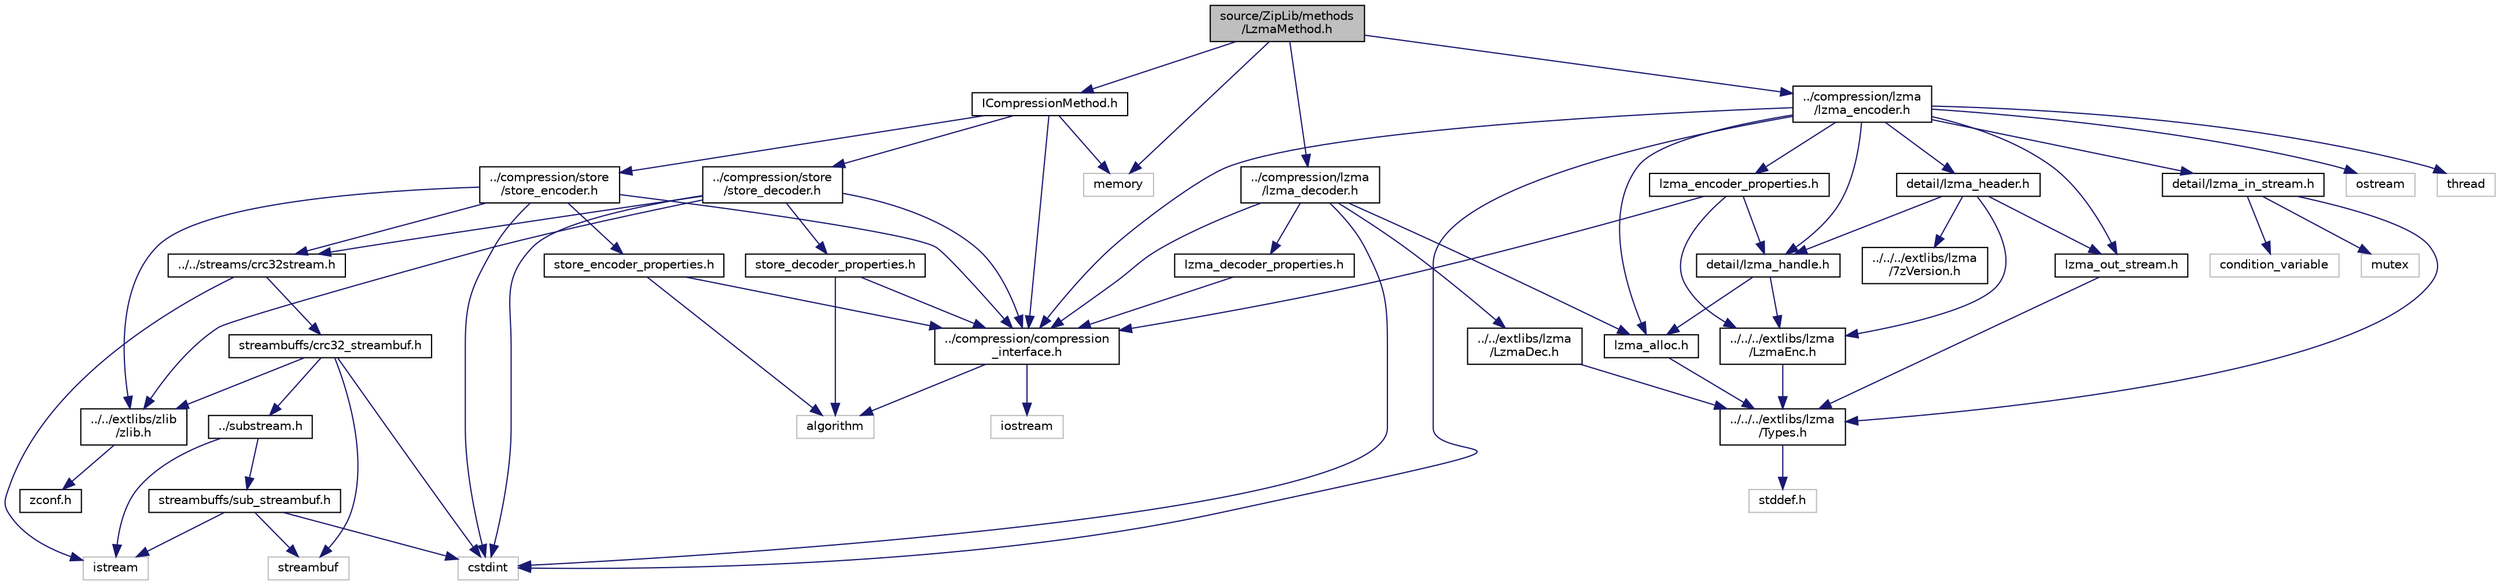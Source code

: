 digraph "source/ZipLib/methods/LzmaMethod.h"
{
 // LATEX_PDF_SIZE
  edge [fontname="Helvetica",fontsize="10",labelfontname="Helvetica",labelfontsize="10"];
  node [fontname="Helvetica",fontsize="10",shape=record];
  Node1 [label="source/ZipLib/methods\l/LzmaMethod.h",height=0.2,width=0.4,color="black", fillcolor="grey75", style="filled", fontcolor="black",tooltip=" "];
  Node1 -> Node2 [color="midnightblue",fontsize="10",style="solid"];
  Node2 [label="ICompressionMethod.h",height=0.2,width=0.4,color="black", fillcolor="white", style="filled",URL="$_i_compression_method_8h.html",tooltip=" "];
  Node2 -> Node3 [color="midnightblue",fontsize="10",style="solid"];
  Node3 [label="../compression/compression\l_interface.h",height=0.2,width=0.4,color="black", fillcolor="white", style="filled",URL="$compression__interface_8h.html",tooltip=" "];
  Node3 -> Node4 [color="midnightblue",fontsize="10",style="solid"];
  Node4 [label="iostream",height=0.2,width=0.4,color="grey75", fillcolor="white", style="filled",tooltip=" "];
  Node3 -> Node5 [color="midnightblue",fontsize="10",style="solid"];
  Node5 [label="algorithm",height=0.2,width=0.4,color="grey75", fillcolor="white", style="filled",tooltip=" "];
  Node2 -> Node6 [color="midnightblue",fontsize="10",style="solid"];
  Node6 [label="../compression/store\l/store_encoder.h",height=0.2,width=0.4,color="black", fillcolor="white", style="filled",URL="$store__encoder_8h.html",tooltip=" "];
  Node6 -> Node3 [color="midnightblue",fontsize="10",style="solid"];
  Node6 -> Node7 [color="midnightblue",fontsize="10",style="solid"];
  Node7 [label="store_encoder_properties.h",height=0.2,width=0.4,color="black", fillcolor="white", style="filled",URL="$store__encoder__properties_8h.html",tooltip=" "];
  Node7 -> Node3 [color="midnightblue",fontsize="10",style="solid"];
  Node7 -> Node5 [color="midnightblue",fontsize="10",style="solid"];
  Node6 -> Node8 [color="midnightblue",fontsize="10",style="solid"];
  Node8 [label="../../streams/crc32stream.h",height=0.2,width=0.4,color="black", fillcolor="white", style="filled",URL="$crc32stream_8h.html",tooltip=" "];
  Node8 -> Node9 [color="midnightblue",fontsize="10",style="solid"];
  Node9 [label="istream",height=0.2,width=0.4,color="grey75", fillcolor="white", style="filled",tooltip=" "];
  Node8 -> Node10 [color="midnightblue",fontsize="10",style="solid"];
  Node10 [label="streambuffs/crc32_streambuf.h",height=0.2,width=0.4,color="black", fillcolor="white", style="filled",URL="$crc32__streambuf_8h.html",tooltip=" "];
  Node10 -> Node11 [color="midnightblue",fontsize="10",style="solid"];
  Node11 [label="streambuf",height=0.2,width=0.4,color="grey75", fillcolor="white", style="filled",tooltip=" "];
  Node10 -> Node12 [color="midnightblue",fontsize="10",style="solid"];
  Node12 [label="cstdint",height=0.2,width=0.4,color="grey75", fillcolor="white", style="filled",tooltip=" "];
  Node10 -> Node13 [color="midnightblue",fontsize="10",style="solid"];
  Node13 [label="../substream.h",height=0.2,width=0.4,color="black", fillcolor="white", style="filled",URL="$substream_8h.html",tooltip=" "];
  Node13 -> Node9 [color="midnightblue",fontsize="10",style="solid"];
  Node13 -> Node14 [color="midnightblue",fontsize="10",style="solid"];
  Node14 [label="streambuffs/sub_streambuf.h",height=0.2,width=0.4,color="black", fillcolor="white", style="filled",URL="$sub__streambuf_8h.html",tooltip=" "];
  Node14 -> Node11 [color="midnightblue",fontsize="10",style="solid"];
  Node14 -> Node9 [color="midnightblue",fontsize="10",style="solid"];
  Node14 -> Node12 [color="midnightblue",fontsize="10",style="solid"];
  Node10 -> Node15 [color="midnightblue",fontsize="10",style="solid"];
  Node15 [label="../../extlibs/zlib\l/zlib.h",height=0.2,width=0.4,color="black", fillcolor="white", style="filled",URL="$zlib_8h.html",tooltip=" "];
  Node15 -> Node16 [color="midnightblue",fontsize="10",style="solid"];
  Node16 [label="zconf.h",height=0.2,width=0.4,color="black", fillcolor="white", style="filled",URL="$zconf_8h.html",tooltip=" "];
  Node6 -> Node15 [color="midnightblue",fontsize="10",style="solid"];
  Node6 -> Node12 [color="midnightblue",fontsize="10",style="solid"];
  Node2 -> Node17 [color="midnightblue",fontsize="10",style="solid"];
  Node17 [label="../compression/store\l/store_decoder.h",height=0.2,width=0.4,color="black", fillcolor="white", style="filled",URL="$store__decoder_8h.html",tooltip=" "];
  Node17 -> Node3 [color="midnightblue",fontsize="10",style="solid"];
  Node17 -> Node18 [color="midnightblue",fontsize="10",style="solid"];
  Node18 [label="store_decoder_properties.h",height=0.2,width=0.4,color="black", fillcolor="white", style="filled",URL="$store__decoder__properties_8h.html",tooltip=" "];
  Node18 -> Node3 [color="midnightblue",fontsize="10",style="solid"];
  Node18 -> Node5 [color="midnightblue",fontsize="10",style="solid"];
  Node17 -> Node8 [color="midnightblue",fontsize="10",style="solid"];
  Node17 -> Node15 [color="midnightblue",fontsize="10",style="solid"];
  Node17 -> Node12 [color="midnightblue",fontsize="10",style="solid"];
  Node2 -> Node19 [color="midnightblue",fontsize="10",style="solid"];
  Node19 [label="memory",height=0.2,width=0.4,color="grey75", fillcolor="white", style="filled",tooltip=" "];
  Node1 -> Node20 [color="midnightblue",fontsize="10",style="solid"];
  Node20 [label="../compression/lzma\l/lzma_encoder.h",height=0.2,width=0.4,color="black", fillcolor="white", style="filled",URL="$lzma__encoder_8h.html",tooltip=" "];
  Node20 -> Node3 [color="midnightblue",fontsize="10",style="solid"];
  Node20 -> Node21 [color="midnightblue",fontsize="10",style="solid"];
  Node21 [label="lzma_encoder_properties.h",height=0.2,width=0.4,color="black", fillcolor="white", style="filled",URL="$lzma__encoder__properties_8h.html",tooltip=" "];
  Node21 -> Node3 [color="midnightblue",fontsize="10",style="solid"];
  Node21 -> Node22 [color="midnightblue",fontsize="10",style="solid"];
  Node22 [label="detail/lzma_handle.h",height=0.2,width=0.4,color="black", fillcolor="white", style="filled",URL="$lzma__handle_8h.html",tooltip=" "];
  Node22 -> Node23 [color="midnightblue",fontsize="10",style="solid"];
  Node23 [label="lzma_alloc.h",height=0.2,width=0.4,color="black", fillcolor="white", style="filled",URL="$lzma__alloc_8h.html",tooltip=" "];
  Node23 -> Node24 [color="midnightblue",fontsize="10",style="solid"];
  Node24 [label="../../../extlibs/lzma\l/Types.h",height=0.2,width=0.4,color="black", fillcolor="white", style="filled",URL="$_types_8h.html",tooltip=" "];
  Node24 -> Node25 [color="midnightblue",fontsize="10",style="solid"];
  Node25 [label="stddef.h",height=0.2,width=0.4,color="grey75", fillcolor="white", style="filled",tooltip=" "];
  Node22 -> Node26 [color="midnightblue",fontsize="10",style="solid"];
  Node26 [label="../../../extlibs/lzma\l/LzmaEnc.h",height=0.2,width=0.4,color="black", fillcolor="white", style="filled",URL="$_lzma_enc_8h.html",tooltip=" "];
  Node26 -> Node24 [color="midnightblue",fontsize="10",style="solid"];
  Node21 -> Node26 [color="midnightblue",fontsize="10",style="solid"];
  Node20 -> Node23 [color="midnightblue",fontsize="10",style="solid"];
  Node20 -> Node22 [color="midnightblue",fontsize="10",style="solid"];
  Node20 -> Node27 [color="midnightblue",fontsize="10",style="solid"];
  Node27 [label="detail/lzma_header.h",height=0.2,width=0.4,color="black", fillcolor="white", style="filled",URL="$lzma__header_8h.html",tooltip=" "];
  Node27 -> Node22 [color="midnightblue",fontsize="10",style="solid"];
  Node27 -> Node28 [color="midnightblue",fontsize="10",style="solid"];
  Node28 [label="lzma_out_stream.h",height=0.2,width=0.4,color="black", fillcolor="white", style="filled",URL="$lzma__out__stream_8h.html",tooltip=" "];
  Node28 -> Node24 [color="midnightblue",fontsize="10",style="solid"];
  Node27 -> Node29 [color="midnightblue",fontsize="10",style="solid"];
  Node29 [label="../../../extlibs/lzma\l/7zVersion.h",height=0.2,width=0.4,color="black", fillcolor="white", style="filled",URL="$7z_version_8h.html",tooltip=" "];
  Node27 -> Node26 [color="midnightblue",fontsize="10",style="solid"];
  Node20 -> Node30 [color="midnightblue",fontsize="10",style="solid"];
  Node30 [label="detail/lzma_in_stream.h",height=0.2,width=0.4,color="black", fillcolor="white", style="filled",URL="$lzma__in__stream_8h.html",tooltip=" "];
  Node30 -> Node24 [color="midnightblue",fontsize="10",style="solid"];
  Node30 -> Node31 [color="midnightblue",fontsize="10",style="solid"];
  Node31 [label="condition_variable",height=0.2,width=0.4,color="grey75", fillcolor="white", style="filled",tooltip=" "];
  Node30 -> Node32 [color="midnightblue",fontsize="10",style="solid"];
  Node32 [label="mutex",height=0.2,width=0.4,color="grey75", fillcolor="white", style="filled",tooltip=" "];
  Node20 -> Node28 [color="midnightblue",fontsize="10",style="solid"];
  Node20 -> Node33 [color="midnightblue",fontsize="10",style="solid"];
  Node33 [label="ostream",height=0.2,width=0.4,color="grey75", fillcolor="white", style="filled",tooltip=" "];
  Node20 -> Node34 [color="midnightblue",fontsize="10",style="solid"];
  Node34 [label="thread",height=0.2,width=0.4,color="grey75", fillcolor="white", style="filled",tooltip=" "];
  Node20 -> Node12 [color="midnightblue",fontsize="10",style="solid"];
  Node1 -> Node35 [color="midnightblue",fontsize="10",style="solid"];
  Node35 [label="../compression/lzma\l/lzma_decoder.h",height=0.2,width=0.4,color="black", fillcolor="white", style="filled",URL="$lzma__decoder_8h.html",tooltip=" "];
  Node35 -> Node3 [color="midnightblue",fontsize="10",style="solid"];
  Node35 -> Node23 [color="midnightblue",fontsize="10",style="solid"];
  Node35 -> Node36 [color="midnightblue",fontsize="10",style="solid"];
  Node36 [label="lzma_decoder_properties.h",height=0.2,width=0.4,color="black", fillcolor="white", style="filled",URL="$lzma__decoder__properties_8h.html",tooltip=" "];
  Node36 -> Node3 [color="midnightblue",fontsize="10",style="solid"];
  Node35 -> Node37 [color="midnightblue",fontsize="10",style="solid"];
  Node37 [label="../../extlibs/lzma\l/LzmaDec.h",height=0.2,width=0.4,color="black", fillcolor="white", style="filled",URL="$_lzma_dec_8h.html",tooltip=" "];
  Node37 -> Node24 [color="midnightblue",fontsize="10",style="solid"];
  Node35 -> Node12 [color="midnightblue",fontsize="10",style="solid"];
  Node1 -> Node19 [color="midnightblue",fontsize="10",style="solid"];
}
